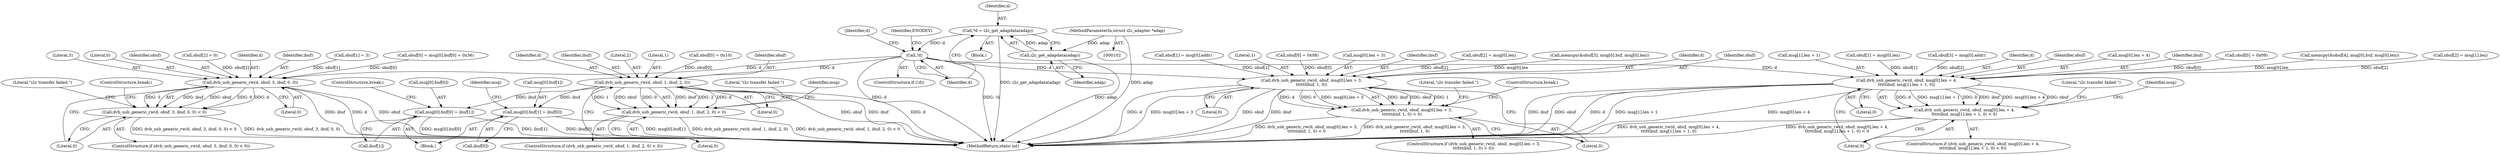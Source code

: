 digraph "1_linux_606142af57dad981b78707234cfbd15f9f7b7125_1@pointer" {
"1000108" [label="(Call,*d = i2c_get_adapdata(adap))"];
"1000110" [label="(Call,i2c_get_adapdata(adap))"];
"1000103" [label="(MethodParameterIn,struct i2c_adapter *adap)"];
"1000115" [label="(Call,!d)"];
"1000168" [label="(Call,dvb_usb_generic_rw(d, obuf, 3, ibuf, 0, 0))"];
"1000167" [label="(Call,dvb_usb_generic_rw(d, obuf, 3, ibuf, 0, 0) < 0)"];
"1000187" [label="(Call,dvb_usb_generic_rw(d, obuf, 1, ibuf, 2, 0))"];
"1000186" [label="(Call,dvb_usb_generic_rw(d, obuf, 1, ibuf, 2, 0) < 0)"];
"1000197" [label="(Call,msg[0].buf[1] = ibuf[0])"];
"1000208" [label="(Call,msg[0].buf[0] = ibuf[1])"];
"1000261" [label="(Call,dvb_usb_generic_rw(d, obuf, msg[0].len + 3,\n\t\t\t\t\t\tibuf, 1, 0))"];
"1000260" [label="(Call,dvb_usb_generic_rw(d, obuf, msg[0].len + 3,\n\t\t\t\t\t\tibuf, 1, 0) < 0)"];
"1000328" [label="(Call,dvb_usb_generic_rw(d, obuf, msg[0].len + 4,\n\t\t\t\t\tibuf, msg[1].len + 1, 0))"];
"1000327" [label="(Call,dvb_usb_generic_rw(d, obuf, msg[0].len + 4,\n\t\t\t\t\tibuf, msg[1].len + 1, 0) < 0)"];
"1000353" [label="(Identifier,msg)"];
"1000193" [label="(Literal,0)"];
"1000219" [label="(ControlStructure,break;)"];
"1000274" [label="(Literal,0)"];
"1000170" [label="(Identifier,obuf)"];
"1000175" [label="(Literal,0)"];
"1000264" [label="(Call,msg[0].len + 3)"];
"1000111" [label="(Identifier,adap)"];
"1000161" [label="(Call,obuf[2] = 0)"];
"1000119" [label="(Identifier,ENODEV)"];
"1000271" [label="(Identifier,ibuf)"];
"1000311" [label="(Call,memcpy(&obuf[4], msg[0].buf, msg[0].len))"];
"1000114" [label="(ControlStructure,if (!d))"];
"1000293" [label="(Call,obuf[2] = msg[1].len)"];
"1000169" [label="(Identifier,d)"];
"1000216" [label="(Call,ibuf[1])"];
"1000339" [label="(Call,msg[1].len + 1)"];
"1000208" [label="(Call,msg[0].buf[0] = ibuf[1])"];
"1000235" [label="(Call,obuf[2] = msg[0].len)"];
"1000349" [label="(Literal,\"i2c transfer failed.\")"];
"1000106" [label="(Block,)"];
"1000244" [label="(Call,memcpy(&obuf[3], msg[0].buf, msg[0].len))"];
"1000212" [label="(Identifier,msg)"];
"1000172" [label="(Identifier,ibuf)"];
"1000328" [label="(Call,dvb_usb_generic_rw(d, obuf, msg[0].len + 4,\n\t\t\t\t\tibuf, msg[1].len + 1, 0))"];
"1000125" [label="(Identifier,d)"];
"1000167" [label="(Call,dvb_usb_generic_rw(d, obuf, 3, ibuf, 0, 0) < 0)"];
"1000156" [label="(Call,obuf[1] = 3)"];
"1000201" [label="(Identifier,msg)"];
"1000262" [label="(Identifier,d)"];
"1000273" [label="(Literal,0)"];
"1000103" [label="(MethodParameterIn,struct i2c_adapter *adap)"];
"1000143" [label="(Call,obuf[0] = msg[0].buf[0] + 0x36)"];
"1000180" [label="(Call,obuf[0] = 0x10)"];
"1000171" [label="(Literal,3)"];
"1000263" [label="(Identifier,obuf)"];
"1000115" [label="(Call,!d)"];
"1000276" [label="(Literal,\"i2c transfer failed.\")"];
"1000326" [label="(ControlStructure,if (dvb_usb_generic_rw(d, obuf, msg[0].len + 4,\n\t\t\t\t\tibuf, msg[1].len + 1, 0) < 0))"];
"1000173" [label="(Literal,0)"];
"1000189" [label="(Identifier,obuf)"];
"1000346" [label="(Literal,0)"];
"1000260" [label="(Call,dvb_usb_generic_rw(d, obuf, msg[0].len + 3,\n\t\t\t\t\t\tibuf, 1, 0) < 0)"];
"1000186" [label="(Call,dvb_usb_generic_rw(d, obuf, 1, ibuf, 2, 0) < 0)"];
"1000185" [label="(ControlStructure,if (dvb_usb_generic_rw(d, obuf, 1, ibuf, 2, 0) < 0))"];
"1000141" [label="(Block,)"];
"1000174" [label="(Literal,0)"];
"1000110" [label="(Call,i2c_get_adapdata(adap))"];
"1000226" [label="(Call,obuf[1] = msg[0].addr)"];
"1000168" [label="(Call,dvb_usb_generic_rw(d, obuf, 3, ibuf, 0, 0))"];
"1000166" [label="(ControlStructure,if (dvb_usb_generic_rw(d, obuf, 3, ibuf, 0, 0) < 0))"];
"1000198" [label="(Call,msg[0].buf[1])"];
"1000284" [label="(Call,obuf[1] = msg[0].len)"];
"1000209" [label="(Call,msg[0].buf[0])"];
"1000302" [label="(Call,obuf[3] = msg[0].addr)"];
"1000277" [label="(ControlStructure,break;)"];
"1000116" [label="(Identifier,d)"];
"1000187" [label="(Call,dvb_usb_generic_rw(d, obuf, 1, ibuf, 2, 0))"];
"1000188" [label="(Identifier,d)"];
"1000191" [label="(Identifier,ibuf)"];
"1000192" [label="(Literal,2)"];
"1000196" [label="(Literal,\"i2c transfer failed.\")"];
"1000272" [label="(Literal,1)"];
"1000190" [label="(Literal,1)"];
"1000109" [label="(Identifier,d)"];
"1000259" [label="(ControlStructure,if (dvb_usb_generic_rw(d, obuf, msg[0].len + 3,\n\t\t\t\t\t\tibuf, 1, 0) < 0))"];
"1000178" [label="(ControlStructure,break;)"];
"1000177" [label="(Literal,\"i2c transfer failed.\")"];
"1000327" [label="(Call,dvb_usb_generic_rw(d, obuf, msg[0].len + 4,\n\t\t\t\t\tibuf, msg[1].len + 1, 0) < 0)"];
"1000329" [label="(Identifier,d)"];
"1000330" [label="(Identifier,obuf)"];
"1000331" [label="(Call,msg[0].len + 4)"];
"1000261" [label="(Call,dvb_usb_generic_rw(d, obuf, msg[0].len + 3,\n\t\t\t\t\t\tibuf, 1, 0))"];
"1000205" [label="(Call,ibuf[0])"];
"1000377" [label="(MethodReturn,static int)"];
"1000338" [label="(Identifier,ibuf)"];
"1000197" [label="(Call,msg[0].buf[1] = ibuf[0])"];
"1000279" [label="(Call,obuf[0] = 0x09)"];
"1000108" [label="(Call,*d = i2c_get_adapdata(adap))"];
"1000221" [label="(Call,obuf[0] = 0x08)"];
"1000347" [label="(Literal,0)"];
"1000194" [label="(Literal,0)"];
"1000108" -> "1000106"  [label="AST: "];
"1000108" -> "1000110"  [label="CFG: "];
"1000109" -> "1000108"  [label="AST: "];
"1000110" -> "1000108"  [label="AST: "];
"1000116" -> "1000108"  [label="CFG: "];
"1000108" -> "1000377"  [label="DDG: i2c_get_adapdata(adap)"];
"1000110" -> "1000108"  [label="DDG: adap"];
"1000108" -> "1000115"  [label="DDG: d"];
"1000110" -> "1000111"  [label="CFG: "];
"1000111" -> "1000110"  [label="AST: "];
"1000110" -> "1000377"  [label="DDG: adap"];
"1000103" -> "1000110"  [label="DDG: adap"];
"1000103" -> "1000102"  [label="AST: "];
"1000103" -> "1000377"  [label="DDG: adap"];
"1000115" -> "1000114"  [label="AST: "];
"1000115" -> "1000116"  [label="CFG: "];
"1000116" -> "1000115"  [label="AST: "];
"1000119" -> "1000115"  [label="CFG: "];
"1000125" -> "1000115"  [label="CFG: "];
"1000115" -> "1000377"  [label="DDG: !d"];
"1000115" -> "1000377"  [label="DDG: d"];
"1000115" -> "1000168"  [label="DDG: d"];
"1000115" -> "1000187"  [label="DDG: d"];
"1000115" -> "1000261"  [label="DDG: d"];
"1000115" -> "1000328"  [label="DDG: d"];
"1000168" -> "1000167"  [label="AST: "];
"1000168" -> "1000174"  [label="CFG: "];
"1000169" -> "1000168"  [label="AST: "];
"1000170" -> "1000168"  [label="AST: "];
"1000171" -> "1000168"  [label="AST: "];
"1000172" -> "1000168"  [label="AST: "];
"1000173" -> "1000168"  [label="AST: "];
"1000174" -> "1000168"  [label="AST: "];
"1000175" -> "1000168"  [label="CFG: "];
"1000168" -> "1000377"  [label="DDG: ibuf"];
"1000168" -> "1000377"  [label="DDG: d"];
"1000168" -> "1000377"  [label="DDG: obuf"];
"1000168" -> "1000167"  [label="DDG: ibuf"];
"1000168" -> "1000167"  [label="DDG: obuf"];
"1000168" -> "1000167"  [label="DDG: 0"];
"1000168" -> "1000167"  [label="DDG: d"];
"1000168" -> "1000167"  [label="DDG: 3"];
"1000156" -> "1000168"  [label="DDG: obuf[1]"];
"1000143" -> "1000168"  [label="DDG: obuf[0]"];
"1000161" -> "1000168"  [label="DDG: obuf[2]"];
"1000167" -> "1000166"  [label="AST: "];
"1000167" -> "1000175"  [label="CFG: "];
"1000175" -> "1000167"  [label="AST: "];
"1000177" -> "1000167"  [label="CFG: "];
"1000178" -> "1000167"  [label="CFG: "];
"1000167" -> "1000377"  [label="DDG: dvb_usb_generic_rw(d, obuf, 3, ibuf, 0, 0)"];
"1000167" -> "1000377"  [label="DDG: dvb_usb_generic_rw(d, obuf, 3, ibuf, 0, 0) < 0"];
"1000187" -> "1000186"  [label="AST: "];
"1000187" -> "1000193"  [label="CFG: "];
"1000188" -> "1000187"  [label="AST: "];
"1000189" -> "1000187"  [label="AST: "];
"1000190" -> "1000187"  [label="AST: "];
"1000191" -> "1000187"  [label="AST: "];
"1000192" -> "1000187"  [label="AST: "];
"1000193" -> "1000187"  [label="AST: "];
"1000194" -> "1000187"  [label="CFG: "];
"1000187" -> "1000377"  [label="DDG: d"];
"1000187" -> "1000377"  [label="DDG: obuf"];
"1000187" -> "1000377"  [label="DDG: ibuf"];
"1000187" -> "1000186"  [label="DDG: ibuf"];
"1000187" -> "1000186"  [label="DDG: 2"];
"1000187" -> "1000186"  [label="DDG: d"];
"1000187" -> "1000186"  [label="DDG: 1"];
"1000187" -> "1000186"  [label="DDG: obuf"];
"1000187" -> "1000186"  [label="DDG: 0"];
"1000180" -> "1000187"  [label="DDG: obuf[0]"];
"1000187" -> "1000197"  [label="DDG: ibuf"];
"1000187" -> "1000208"  [label="DDG: ibuf"];
"1000186" -> "1000185"  [label="AST: "];
"1000186" -> "1000194"  [label="CFG: "];
"1000194" -> "1000186"  [label="AST: "];
"1000196" -> "1000186"  [label="CFG: "];
"1000201" -> "1000186"  [label="CFG: "];
"1000186" -> "1000377"  [label="DDG: dvb_usb_generic_rw(d, obuf, 1, ibuf, 2, 0) < 0"];
"1000186" -> "1000377"  [label="DDG: dvb_usb_generic_rw(d, obuf, 1, ibuf, 2, 0)"];
"1000197" -> "1000141"  [label="AST: "];
"1000197" -> "1000205"  [label="CFG: "];
"1000198" -> "1000197"  [label="AST: "];
"1000205" -> "1000197"  [label="AST: "];
"1000212" -> "1000197"  [label="CFG: "];
"1000197" -> "1000377"  [label="DDG: msg[0].buf[1]"];
"1000197" -> "1000377"  [label="DDG: ibuf[0]"];
"1000208" -> "1000141"  [label="AST: "];
"1000208" -> "1000216"  [label="CFG: "];
"1000209" -> "1000208"  [label="AST: "];
"1000216" -> "1000208"  [label="AST: "];
"1000219" -> "1000208"  [label="CFG: "];
"1000208" -> "1000377"  [label="DDG: msg[0].buf[0]"];
"1000208" -> "1000377"  [label="DDG: ibuf[1]"];
"1000261" -> "1000260"  [label="AST: "];
"1000261" -> "1000273"  [label="CFG: "];
"1000262" -> "1000261"  [label="AST: "];
"1000263" -> "1000261"  [label="AST: "];
"1000264" -> "1000261"  [label="AST: "];
"1000271" -> "1000261"  [label="AST: "];
"1000272" -> "1000261"  [label="AST: "];
"1000273" -> "1000261"  [label="AST: "];
"1000274" -> "1000261"  [label="CFG: "];
"1000261" -> "1000377"  [label="DDG: d"];
"1000261" -> "1000377"  [label="DDG: msg[0].len + 3"];
"1000261" -> "1000377"  [label="DDG: obuf"];
"1000261" -> "1000377"  [label="DDG: ibuf"];
"1000261" -> "1000260"  [label="DDG: ibuf"];
"1000261" -> "1000260"  [label="DDG: obuf"];
"1000261" -> "1000260"  [label="DDG: 1"];
"1000261" -> "1000260"  [label="DDG: d"];
"1000261" -> "1000260"  [label="DDG: 0"];
"1000261" -> "1000260"  [label="DDG: msg[0].len + 3"];
"1000226" -> "1000261"  [label="DDG: obuf[1]"];
"1000235" -> "1000261"  [label="DDG: obuf[2]"];
"1000221" -> "1000261"  [label="DDG: obuf[0]"];
"1000244" -> "1000261"  [label="DDG: msg[0].len"];
"1000260" -> "1000259"  [label="AST: "];
"1000260" -> "1000274"  [label="CFG: "];
"1000274" -> "1000260"  [label="AST: "];
"1000276" -> "1000260"  [label="CFG: "];
"1000277" -> "1000260"  [label="CFG: "];
"1000260" -> "1000377"  [label="DDG: dvb_usb_generic_rw(d, obuf, msg[0].len + 3,\n\t\t\t\t\t\tibuf, 1, 0) < 0"];
"1000260" -> "1000377"  [label="DDG: dvb_usb_generic_rw(d, obuf, msg[0].len + 3,\n\t\t\t\t\t\tibuf, 1, 0)"];
"1000328" -> "1000327"  [label="AST: "];
"1000328" -> "1000346"  [label="CFG: "];
"1000329" -> "1000328"  [label="AST: "];
"1000330" -> "1000328"  [label="AST: "];
"1000331" -> "1000328"  [label="AST: "];
"1000338" -> "1000328"  [label="AST: "];
"1000339" -> "1000328"  [label="AST: "];
"1000346" -> "1000328"  [label="AST: "];
"1000347" -> "1000328"  [label="CFG: "];
"1000328" -> "1000377"  [label="DDG: d"];
"1000328" -> "1000377"  [label="DDG: msg[1].len + 1"];
"1000328" -> "1000377"  [label="DDG: msg[0].len + 4"];
"1000328" -> "1000377"  [label="DDG: ibuf"];
"1000328" -> "1000377"  [label="DDG: obuf"];
"1000328" -> "1000327"  [label="DDG: d"];
"1000328" -> "1000327"  [label="DDG: msg[1].len + 1"];
"1000328" -> "1000327"  [label="DDG: 0"];
"1000328" -> "1000327"  [label="DDG: ibuf"];
"1000328" -> "1000327"  [label="DDG: msg[0].len + 4"];
"1000328" -> "1000327"  [label="DDG: obuf"];
"1000284" -> "1000328"  [label="DDG: obuf[1]"];
"1000293" -> "1000328"  [label="DDG: obuf[2]"];
"1000279" -> "1000328"  [label="DDG: obuf[0]"];
"1000302" -> "1000328"  [label="DDG: obuf[3]"];
"1000311" -> "1000328"  [label="DDG: msg[0].len"];
"1000327" -> "1000326"  [label="AST: "];
"1000327" -> "1000347"  [label="CFG: "];
"1000347" -> "1000327"  [label="AST: "];
"1000349" -> "1000327"  [label="CFG: "];
"1000353" -> "1000327"  [label="CFG: "];
"1000327" -> "1000377"  [label="DDG: dvb_usb_generic_rw(d, obuf, msg[0].len + 4,\n\t\t\t\t\tibuf, msg[1].len + 1, 0)"];
"1000327" -> "1000377"  [label="DDG: dvb_usb_generic_rw(d, obuf, msg[0].len + 4,\n\t\t\t\t\tibuf, msg[1].len + 1, 0) < 0"];
}
